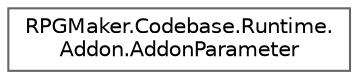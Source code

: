 digraph "クラス階層図"
{
 // LATEX_PDF_SIZE
  bgcolor="transparent";
  edge [fontname=Helvetica,fontsize=10,labelfontname=Helvetica,labelfontsize=10];
  node [fontname=Helvetica,fontsize=10,shape=box,height=0.2,width=0.4];
  rankdir="LR";
  Node0 [id="Node000000",label="RPGMaker.Codebase.Runtime.\lAddon.AddonParameter",height=0.2,width=0.4,color="grey40", fillcolor="white", style="filled",URL="$d8/d11/class_r_p_g_maker_1_1_codebase_1_1_runtime_1_1_addon_1_1_addon_parameter.html",tooltip="😁 実質キー・バリュー・ペア。アドオン関連"];
}
